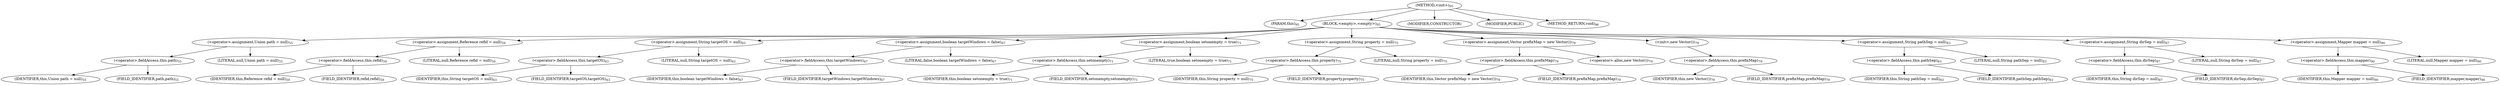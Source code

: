digraph "&lt;init&gt;" {  
"115" [label = <(METHOD,&lt;init&gt;)<SUB>95</SUB>> ]
"116" [label = <(PARAM,this)<SUB>95</SUB>> ]
"117" [label = <(BLOCK,&lt;empty&gt;,&lt;empty&gt;)<SUB>95</SUB>> ]
"118" [label = <(&lt;operator&gt;.assignment,Union path = null)<SUB>55</SUB>> ]
"119" [label = <(&lt;operator&gt;.fieldAccess,this.path)<SUB>55</SUB>> ]
"120" [label = <(IDENTIFIER,this,Union path = null)<SUB>55</SUB>> ]
"121" [label = <(FIELD_IDENTIFIER,path,path)<SUB>55</SUB>> ]
"122" [label = <(LITERAL,null,Union path = null)<SUB>55</SUB>> ]
"123" [label = <(&lt;operator&gt;.assignment,Reference refid = null)<SUB>59</SUB>> ]
"124" [label = <(&lt;operator&gt;.fieldAccess,this.refid)<SUB>59</SUB>> ]
"125" [label = <(IDENTIFIER,this,Reference refid = null)<SUB>59</SUB>> ]
"126" [label = <(FIELD_IDENTIFIER,refid,refid)<SUB>59</SUB>> ]
"127" [label = <(LITERAL,null,Reference refid = null)<SUB>59</SUB>> ]
"128" [label = <(&lt;operator&gt;.assignment,String targetOS = null)<SUB>63</SUB>> ]
"129" [label = <(&lt;operator&gt;.fieldAccess,this.targetOS)<SUB>63</SUB>> ]
"130" [label = <(IDENTIFIER,this,String targetOS = null)<SUB>63</SUB>> ]
"131" [label = <(FIELD_IDENTIFIER,targetOS,targetOS)<SUB>63</SUB>> ]
"132" [label = <(LITERAL,null,String targetOS = null)<SUB>63</SUB>> ]
"133" [label = <(&lt;operator&gt;.assignment,boolean targetWindows = false)<SUB>67</SUB>> ]
"134" [label = <(&lt;operator&gt;.fieldAccess,this.targetWindows)<SUB>67</SUB>> ]
"135" [label = <(IDENTIFIER,this,boolean targetWindows = false)<SUB>67</SUB>> ]
"136" [label = <(FIELD_IDENTIFIER,targetWindows,targetWindows)<SUB>67</SUB>> ]
"137" [label = <(LITERAL,false,boolean targetWindows = false)<SUB>67</SUB>> ]
"138" [label = <(&lt;operator&gt;.assignment,boolean setonempty = true)<SUB>71</SUB>> ]
"139" [label = <(&lt;operator&gt;.fieldAccess,this.setonempty)<SUB>71</SUB>> ]
"140" [label = <(IDENTIFIER,this,boolean setonempty = true)<SUB>71</SUB>> ]
"141" [label = <(FIELD_IDENTIFIER,setonempty,setonempty)<SUB>71</SUB>> ]
"142" [label = <(LITERAL,true,boolean setonempty = true)<SUB>71</SUB>> ]
"143" [label = <(&lt;operator&gt;.assignment,String property = null)<SUB>75</SUB>> ]
"144" [label = <(&lt;operator&gt;.fieldAccess,this.property)<SUB>75</SUB>> ]
"145" [label = <(IDENTIFIER,this,String property = null)<SUB>75</SUB>> ]
"146" [label = <(FIELD_IDENTIFIER,property,property)<SUB>75</SUB>> ]
"147" [label = <(LITERAL,null,String property = null)<SUB>75</SUB>> ]
"148" [label = <(&lt;operator&gt;.assignment,Vector prefixMap = new Vector())<SUB>79</SUB>> ]
"149" [label = <(&lt;operator&gt;.fieldAccess,this.prefixMap)<SUB>79</SUB>> ]
"150" [label = <(IDENTIFIER,this,Vector prefixMap = new Vector())<SUB>79</SUB>> ]
"151" [label = <(FIELD_IDENTIFIER,prefixMap,prefixMap)<SUB>79</SUB>> ]
"152" [label = <(&lt;operator&gt;.alloc,new Vector())<SUB>79</SUB>> ]
"153" [label = <(&lt;init&gt;,new Vector())<SUB>79</SUB>> ]
"154" [label = <(&lt;operator&gt;.fieldAccess,this.prefixMap)<SUB>79</SUB>> ]
"155" [label = <(IDENTIFIER,this,new Vector())<SUB>79</SUB>> ]
"156" [label = <(FIELD_IDENTIFIER,prefixMap,prefixMap)<SUB>79</SUB>> ]
"157" [label = <(&lt;operator&gt;.assignment,String pathSep = null)<SUB>83</SUB>> ]
"158" [label = <(&lt;operator&gt;.fieldAccess,this.pathSep)<SUB>83</SUB>> ]
"159" [label = <(IDENTIFIER,this,String pathSep = null)<SUB>83</SUB>> ]
"160" [label = <(FIELD_IDENTIFIER,pathSep,pathSep)<SUB>83</SUB>> ]
"161" [label = <(LITERAL,null,String pathSep = null)<SUB>83</SUB>> ]
"162" [label = <(&lt;operator&gt;.assignment,String dirSep = null)<SUB>87</SUB>> ]
"163" [label = <(&lt;operator&gt;.fieldAccess,this.dirSep)<SUB>87</SUB>> ]
"164" [label = <(IDENTIFIER,this,String dirSep = null)<SUB>87</SUB>> ]
"165" [label = <(FIELD_IDENTIFIER,dirSep,dirSep)<SUB>87</SUB>> ]
"166" [label = <(LITERAL,null,String dirSep = null)<SUB>87</SUB>> ]
"167" [label = <(&lt;operator&gt;.assignment,Mapper mapper = null)<SUB>90</SUB>> ]
"168" [label = <(&lt;operator&gt;.fieldAccess,this.mapper)<SUB>90</SUB>> ]
"169" [label = <(IDENTIFIER,this,Mapper mapper = null)<SUB>90</SUB>> ]
"170" [label = <(FIELD_IDENTIFIER,mapper,mapper)<SUB>90</SUB>> ]
"171" [label = <(LITERAL,null,Mapper mapper = null)<SUB>90</SUB>> ]
"172" [label = <(MODIFIER,CONSTRUCTOR)> ]
"173" [label = <(MODIFIER,PUBLIC)> ]
"174" [label = <(METHOD_RETURN,void)<SUB>96</SUB>> ]
  "115" -> "116" 
  "115" -> "117" 
  "115" -> "172" 
  "115" -> "173" 
  "115" -> "174" 
  "117" -> "118" 
  "117" -> "123" 
  "117" -> "128" 
  "117" -> "133" 
  "117" -> "138" 
  "117" -> "143" 
  "117" -> "148" 
  "117" -> "153" 
  "117" -> "157" 
  "117" -> "162" 
  "117" -> "167" 
  "118" -> "119" 
  "118" -> "122" 
  "119" -> "120" 
  "119" -> "121" 
  "123" -> "124" 
  "123" -> "127" 
  "124" -> "125" 
  "124" -> "126" 
  "128" -> "129" 
  "128" -> "132" 
  "129" -> "130" 
  "129" -> "131" 
  "133" -> "134" 
  "133" -> "137" 
  "134" -> "135" 
  "134" -> "136" 
  "138" -> "139" 
  "138" -> "142" 
  "139" -> "140" 
  "139" -> "141" 
  "143" -> "144" 
  "143" -> "147" 
  "144" -> "145" 
  "144" -> "146" 
  "148" -> "149" 
  "148" -> "152" 
  "149" -> "150" 
  "149" -> "151" 
  "153" -> "154" 
  "154" -> "155" 
  "154" -> "156" 
  "157" -> "158" 
  "157" -> "161" 
  "158" -> "159" 
  "158" -> "160" 
  "162" -> "163" 
  "162" -> "166" 
  "163" -> "164" 
  "163" -> "165" 
  "167" -> "168" 
  "167" -> "171" 
  "168" -> "169" 
  "168" -> "170" 
}
